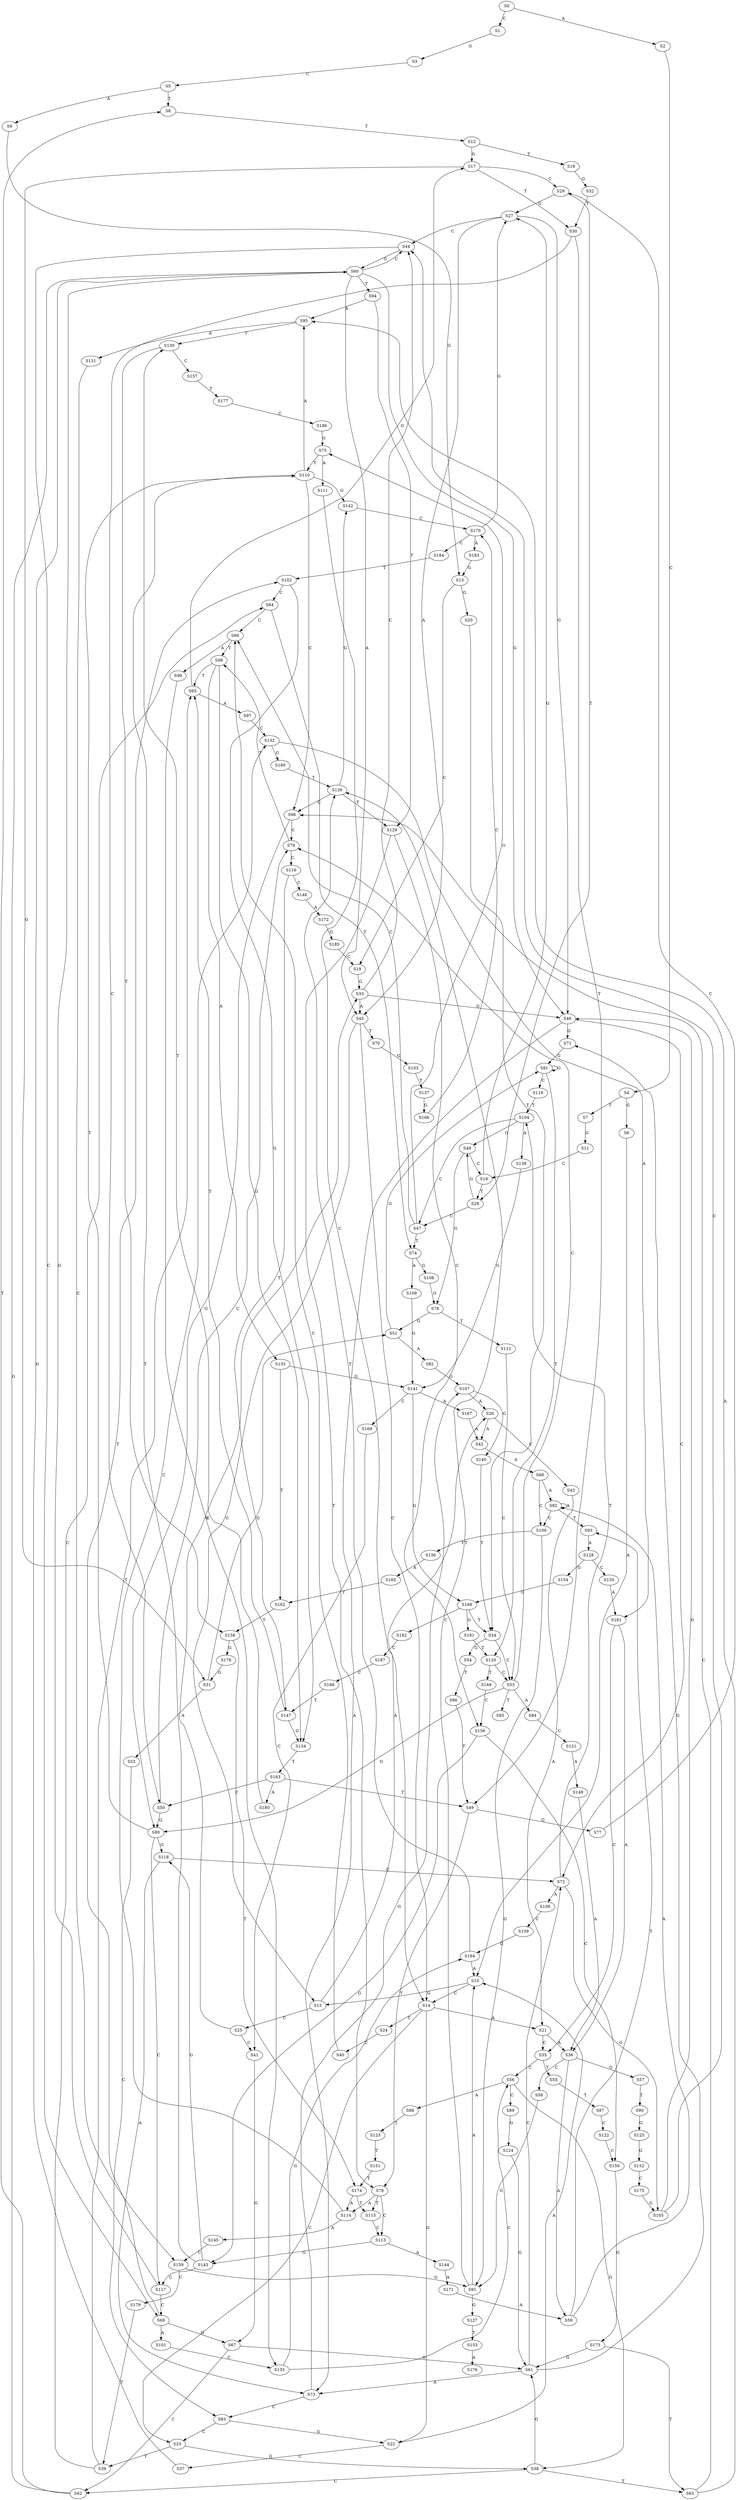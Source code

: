 strict digraph  {
	S0 -> S1 [ label = C ];
	S0 -> S2 [ label = A ];
	S1 -> S3 [ label = G ];
	S2 -> S4 [ label = C ];
	S3 -> S5 [ label = C ];
	S4 -> S6 [ label = G ];
	S4 -> S7 [ label = T ];
	S5 -> S8 [ label = T ];
	S5 -> S9 [ label = A ];
	S6 -> S10 [ label = A ];
	S7 -> S11 [ label = G ];
	S8 -> S12 [ label = T ];
	S9 -> S13 [ label = G ];
	S10 -> S14 [ label = C ];
	S10 -> S15 [ label = G ];
	S11 -> S16 [ label = C ];
	S12 -> S17 [ label = G ];
	S12 -> S18 [ label = T ];
	S13 -> S19 [ label = C ];
	S13 -> S20 [ label = G ];
	S14 -> S21 [ label = A ];
	S14 -> S22 [ label = G ];
	S14 -> S23 [ label = C ];
	S14 -> S24 [ label = T ];
	S15 -> S25 [ label = C ];
	S15 -> S26 [ label = A ];
	S16 -> S27 [ label = G ];
	S16 -> S28 [ label = T ];
	S17 -> S29 [ label = C ];
	S17 -> S30 [ label = T ];
	S17 -> S31 [ label = G ];
	S18 -> S32 [ label = G ];
	S19 -> S33 [ label = G ];
	S20 -> S34 [ label = T ];
	S21 -> S35 [ label = C ];
	S21 -> S36 [ label = A ];
	S22 -> S37 [ label = C ];
	S22 -> S10 [ label = A ];
	S23 -> S38 [ label = G ];
	S23 -> S39 [ label = T ];
	S24 -> S40 [ label = C ];
	S25 -> S41 [ label = C ];
	S25 -> S33 [ label = G ];
	S26 -> S42 [ label = A ];
	S26 -> S43 [ label = C ];
	S27 -> S44 [ label = C ];
	S27 -> S45 [ label = A ];
	S27 -> S46 [ label = G ];
	S28 -> S47 [ label = C ];
	S28 -> S48 [ label = G ];
	S29 -> S27 [ label = G ];
	S29 -> S28 [ label = T ];
	S30 -> S49 [ label = T ];
	S30 -> S50 [ label = C ];
	S31 -> S51 [ label = G ];
	S31 -> S52 [ label = A ];
	S32 -> S30 [ label = T ];
	S33 -> S46 [ label = G ];
	S33 -> S44 [ label = C ];
	S33 -> S45 [ label = A ];
	S34 -> S53 [ label = C ];
	S34 -> S54 [ label = G ];
	S35 -> S55 [ label = T ];
	S35 -> S56 [ label = C ];
	S36 -> S57 [ label = G ];
	S36 -> S58 [ label = C ];
	S36 -> S59 [ label = A ];
	S37 -> S60 [ label = G ];
	S38 -> S61 [ label = G ];
	S38 -> S62 [ label = C ];
	S38 -> S63 [ label = T ];
	S39 -> S64 [ label = C ];
	S39 -> S65 [ label = T ];
	S40 -> S66 [ label = C ];
	S41 -> S67 [ label = G ];
	S42 -> S68 [ label = A ];
	S43 -> S21 [ label = A ];
	S44 -> S60 [ label = G ];
	S44 -> S69 [ label = C ];
	S45 -> S15 [ label = G ];
	S45 -> S70 [ label = T ];
	S45 -> S14 [ label = C ];
	S46 -> S71 [ label = G ];
	S46 -> S72 [ label = C ];
	S46 -> S73 [ label = A ];
	S47 -> S74 [ label = T ];
	S47 -> S75 [ label = G ];
	S47 -> S66 [ label = C ];
	S48 -> S16 [ label = C ];
	S48 -> S76 [ label = G ];
	S49 -> S77 [ label = G ];
	S49 -> S78 [ label = T ];
	S50 -> S79 [ label = C ];
	S50 -> S80 [ label = G ];
	S51 -> S81 [ label = G ];
	S51 -> S82 [ label = A ];
	S52 -> S83 [ label = C ];
	S53 -> S84 [ label = A ];
	S53 -> S85 [ label = T ];
	S53 -> S80 [ label = G ];
	S53 -> S79 [ label = C ];
	S54 -> S86 [ label = T ];
	S55 -> S87 [ label = T ];
	S56 -> S38 [ label = G ];
	S56 -> S88 [ label = A ];
	S56 -> S89 [ label = C ];
	S57 -> S90 [ label = T ];
	S58 -> S91 [ label = G ];
	S59 -> S92 [ label = A ];
	S59 -> S93 [ label = T ];
	S60 -> S94 [ label = T ];
	S60 -> S44 [ label = C ];
	S60 -> S45 [ label = A ];
	S60 -> S46 [ label = G ];
	S61 -> S71 [ label = G ];
	S61 -> S73 [ label = A ];
	S61 -> S72 [ label = C ];
	S62 -> S60 [ label = G ];
	S62 -> S8 [ label = T ];
	S63 -> S95 [ label = A ];
	S63 -> S96 [ label = C ];
	S64 -> S66 [ label = C ];
	S64 -> S74 [ label = T ];
	S65 -> S97 [ label = A ];
	S65 -> S17 [ label = G ];
	S66 -> S98 [ label = T ];
	S66 -> S99 [ label = A ];
	S67 -> S61 [ label = G ];
	S67 -> S62 [ label = C ];
	S68 -> S100 [ label = C ];
	S68 -> S92 [ label = A ];
	S69 -> S101 [ label = A ];
	S69 -> S67 [ label = G ];
	S69 -> S102 [ label = T ];
	S70 -> S103 [ label = G ];
	S71 -> S81 [ label = G ];
	S72 -> S104 [ label = T ];
	S72 -> S105 [ label = G ];
	S72 -> S106 [ label = A ];
	S73 -> S107 [ label = G ];
	S73 -> S83 [ label = C ];
	S74 -> S108 [ label = G ];
	S74 -> S109 [ label = A ];
	S75 -> S110 [ label = T ];
	S75 -> S111 [ label = A ];
	S76 -> S51 [ label = G ];
	S76 -> S112 [ label = T ];
	S77 -> S29 [ label = C ];
	S78 -> S113 [ label = C ];
	S78 -> S114 [ label = A ];
	S78 -> S115 [ label = T ];
	S79 -> S116 [ label = C ];
	S79 -> S98 [ label = T ];
	S80 -> S117 [ label = C ];
	S80 -> S110 [ label = T ];
	S80 -> S118 [ label = G ];
	S81 -> S119 [ label = C ];
	S81 -> S120 [ label = T ];
	S81 -> S81 [ label = G ];
	S82 -> S107 [ label = G ];
	S83 -> S22 [ label = G ];
	S83 -> S23 [ label = C ];
	S84 -> S121 [ label = C ];
	S86 -> S49 [ label = T ];
	S87 -> S122 [ label = C ];
	S88 -> S123 [ label = T ];
	S89 -> S124 [ label = G ];
	S90 -> S125 [ label = G ];
	S91 -> S126 [ label = T ];
	S91 -> S10 [ label = A ];
	S91 -> S127 [ label = G ];
	S92 -> S93 [ label = T ];
	S92 -> S92 [ label = A ];
	S92 -> S100 [ label = C ];
	S93 -> S128 [ label = A ];
	S94 -> S129 [ label = T ];
	S94 -> S95 [ label = A ];
	S95 -> S130 [ label = T ];
	S95 -> S131 [ label = A ];
	S96 -> S80 [ label = G ];
	S96 -> S79 [ label = C ];
	S97 -> S132 [ label = C ];
	S98 -> S133 [ label = A ];
	S98 -> S134 [ label = G ];
	S98 -> S65 [ label = T ];
	S99 -> S135 [ label = C ];
	S100 -> S91 [ label = G ];
	S100 -> S136 [ label = T ];
	S101 -> S135 [ label = C ];
	S102 -> S64 [ label = C ];
	S102 -> S134 [ label = G ];
	S103 -> S137 [ label = T ];
	S104 -> S138 [ label = A ];
	S104 -> S47 [ label = C ];
	S104 -> S48 [ label = G ];
	S105 -> S44 [ label = C ];
	S105 -> S46 [ label = G ];
	S106 -> S139 [ label = C ];
	S107 -> S140 [ label = G ];
	S107 -> S26 [ label = A ];
	S108 -> S76 [ label = G ];
	S109 -> S141 [ label = G ];
	S110 -> S96 [ label = C ];
	S110 -> S95 [ label = A ];
	S110 -> S142 [ label = G ];
	S111 -> S14 [ label = C ];
	S112 -> S53 [ label = C ];
	S113 -> S143 [ label = G ];
	S113 -> S144 [ label = A ];
	S114 -> S132 [ label = C ];
	S114 -> S145 [ label = A ];
	S115 -> S113 [ label = C ];
	S116 -> S146 [ label = C ];
	S116 -> S147 [ label = T ];
	S117 -> S60 [ label = G ];
	S117 -> S69 [ label = C ];
	S118 -> S72 [ label = C ];
	S118 -> S73 [ label = A ];
	S119 -> S104 [ label = T ];
	S120 -> S148 [ label = T ];
	S120 -> S53 [ label = C ];
	S121 -> S149 [ label = A ];
	S122 -> S150 [ label = C ];
	S123 -> S151 [ label = T ];
	S124 -> S61 [ label = G ];
	S125 -> S152 [ label = G ];
	S126 -> S96 [ label = C ];
	S126 -> S129 [ label = T ];
	S126 -> S142 [ label = G ];
	S127 -> S153 [ label = T ];
	S128 -> S154 [ label = G ];
	S128 -> S155 [ label = C ];
	S129 -> S156 [ label = C ];
	S129 -> S78 [ label = T ];
	S130 -> S157 [ label = C ];
	S130 -> S158 [ label = T ];
	S131 -> S159 [ label = C ];
	S132 -> S160 [ label = G ];
	S132 -> S161 [ label = A ];
	S133 -> S141 [ label = G ];
	S133 -> S162 [ label = T ];
	S134 -> S163 [ label = T ];
	S135 -> S56 [ label = C ];
	S135 -> S164 [ label = G ];
	S136 -> S165 [ label = A ];
	S137 -> S166 [ label = G ];
	S138 -> S141 [ label = G ];
	S139 -> S164 [ label = G ];
	S140 -> S34 [ label = T ];
	S141 -> S167 [ label = A ];
	S141 -> S168 [ label = G ];
	S141 -> S169 [ label = C ];
	S142 -> S170 [ label = C ];
	S143 -> S110 [ label = T ];
	S143 -> S117 [ label = C ];
	S143 -> S118 [ label = G ];
	S144 -> S171 [ label = A ];
	S145 -> S159 [ label = C ];
	S146 -> S172 [ label = A ];
	S147 -> S65 [ label = T ];
	S147 -> S134 [ label = G ];
	S148 -> S156 [ label = C ];
	S149 -> S36 [ label = A ];
	S150 -> S173 [ label = G ];
	S151 -> S174 [ label = T ];
	S152 -> S175 [ label = C ];
	S153 -> S176 [ label = A ];
	S154 -> S168 [ label = G ];
	S155 -> S161 [ label = A ];
	S156 -> S150 [ label = C ];
	S156 -> S143 [ label = G ];
	S157 -> S177 [ label = T ];
	S158 -> S174 [ label = T ];
	S158 -> S178 [ label = G ];
	S159 -> S91 [ label = G ];
	S159 -> S179 [ label = C ];
	S160 -> S126 [ label = T ];
	S161 -> S36 [ label = A ];
	S161 -> S35 [ label = C ];
	S162 -> S158 [ label = T ];
	S163 -> S180 [ label = A ];
	S163 -> S50 [ label = C ];
	S163 -> S49 [ label = T ];
	S164 -> S126 [ label = T ];
	S164 -> S10 [ label = A ];
	S165 -> S162 [ label = T ];
	S166 -> S170 [ label = C ];
	S167 -> S42 [ label = A ];
	S168 -> S181 [ label = G ];
	S168 -> S34 [ label = T ];
	S168 -> S182 [ label = C ];
	S169 -> S41 [ label = C ];
	S170 -> S27 [ label = G ];
	S170 -> S183 [ label = A ];
	S170 -> S184 [ label = C ];
	S171 -> S59 [ label = A ];
	S172 -> S185 [ label = G ];
	S173 -> S63 [ label = T ];
	S173 -> S61 [ label = G ];
	S174 -> S114 [ label = A ];
	S174 -> S115 [ label = T ];
	S175 -> S105 [ label = G ];
	S177 -> S186 [ label = C ];
	S178 -> S31 [ label = G ];
	S179 -> S39 [ label = T ];
	S180 -> S130 [ label = T ];
	S181 -> S120 [ label = T ];
	S182 -> S187 [ label = C ];
	S183 -> S13 [ label = G ];
	S184 -> S102 [ label = T ];
	S185 -> S19 [ label = C ];
	S186 -> S75 [ label = G ];
	S187 -> S188 [ label = C ];
	S188 -> S147 [ label = T ];
}
